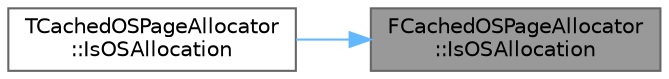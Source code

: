 digraph "FCachedOSPageAllocator::IsOSAllocation"
{
 // INTERACTIVE_SVG=YES
 // LATEX_PDF_SIZE
  bgcolor="transparent";
  edge [fontname=Helvetica,fontsize=10,labelfontname=Helvetica,labelfontsize=10];
  node [fontname=Helvetica,fontsize=10,shape=box,height=0.2,width=0.4];
  rankdir="RL";
  Node1 [id="Node000001",label="FCachedOSPageAllocator\l::IsOSAllocation",height=0.2,width=0.4,color="gray40", fillcolor="grey60", style="filled", fontcolor="black",tooltip=" "];
  Node1 -> Node2 [id="edge1_Node000001_Node000002",dir="back",color="steelblue1",style="solid",tooltip=" "];
  Node2 [id="Node000002",label="TCachedOSPageAllocator\l::IsOSAllocation",height=0.2,width=0.4,color="grey40", fillcolor="white", style="filled",URL="$d5/d35/structTCachedOSPageAllocator.html#abc1bb1e8987dc7732a60fd9330405758",tooltip=" "];
}
